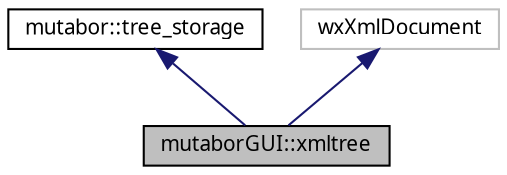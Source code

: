 digraph "mutaborGUI::xmltree"
{
  edge [fontname="Sans",fontsize="10",labelfontname="Sans",labelfontsize="10"];
  node [fontname="Sans",fontsize="10",shape=record];
  Node0 [label="mutaborGUI::xmltree",height=0.2,width=0.4,color="black", fillcolor="grey75", style="filled", fontcolor="black"];
  Node1 -> Node0 [dir="back",color="midnightblue",fontsize="10",style="solid",fontname="Sans"];
  Node1 [label="mutabor::tree_storage",height=0.2,width=0.4,color="black", fillcolor="white", style="filled",URL="$da/de5/classmutabor_1_1tree__storage.html",tooltip="Class tree_storage proviedes an interface for classes providing tree based storage. "];
  Node2 -> Node0 [dir="back",color="midnightblue",fontsize="10",style="solid",fontname="Sans"];
  Node2 [label="wxXmlDocument",height=0.2,width=0.4,color="grey75", fillcolor="white", style="filled"];
}
